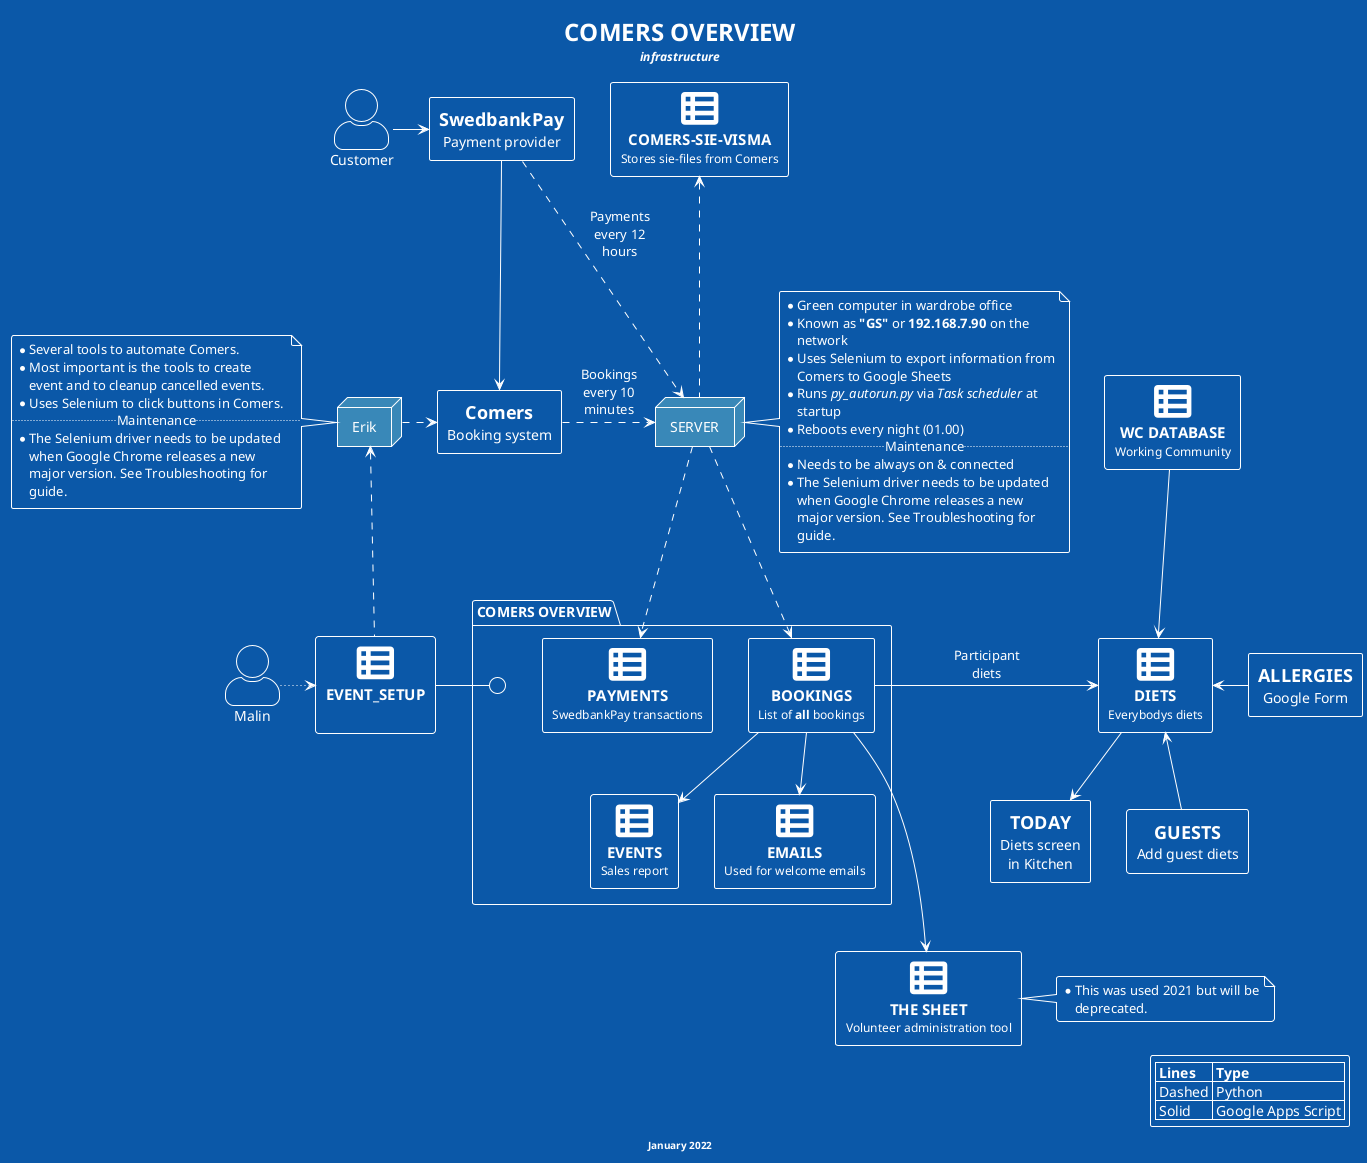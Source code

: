 @startuml

!theme amiga
skinparam handWritten false
skinparam actorStyle awesome
skinparam roundCorner 5
skinparam maxMessageSize 100
skinparam wrapWidth 270
' skinparam defaultTextAlignment center

<style>
  rectangle { 
    HorizontalAlignment center 
  }
  node { 
    backgroundColor #3988B8
  }
</style>

title ==COMERS OVERVIEW\n<size:12>//infrastructure//</size>
footer **January 2022**
legend right
|= Lines|= Type |
| Dashed | Python |
| Solid | Google Apps Script |
endlegend

' Functions
!unquoted procedure $Sheet($alias, $title, $description="")
  rectangle $alias [
  <&spreadsheet{scale=4}>
  ===$title
  <size:12>$description</size>
]
!endprocedure

' Objects
package "COMERS OVERVIEW" {
  $Sheet(BOOKINGS, BOOKINGS,List of **all** bookings)
  $Sheet(EVENTS, EVENTS,Sales report)
  $Sheet(EMAILS, EMAILS,"Used for welcome emails")
  $Sheet(PAYMENTS, PAYMENTS,SwedbankPay transactions)
  interface " " as LINK
}
$Sheet(SETUP,EVENT_SETUP,"")
rectangle "=Comers\nBooking system" as COMERS
rectangle "=SwedbankPay\nPayment provider" as SWEDBANKPAY
rectangle "=ALLERGIES\nGoogle Form" as ALLERGIES
rectangle "=TODAY\nDiets screen\nin Kitchen" as TODAY
rectangle "=GUESTS\nAdd guest diets" as GUESTS
node SERVER
$Sheet(DIETS,DIETS,Everybodys diets)
$Sheet(SIE,COMERS-SIE-VISMA,"Stores sie-files from Comers")
$Sheet(WCD,WC DATABASE,Working Community)
$Sheet(THESHEET,THE SHEET,Volunteer administration tool)
note right
  * This was used 2021 but will be deprecated.
end note
actor "Customer" as CUSTOMER
actor "Malin" as MALIN
node "Erik" as ERIK

' Links
CUSTOMER -right-> SWEDBANKPAY
SWEDBANKPAY -down-> COMERS
COMERS -.right.> SERVER: Bookings\nevery 10\nminutes
SWEDBANKPAY -.right.> SERVER: Payments\nevery 12\nhours
SERVER .down.> BOOKINGS
SERVER .> PAYMENTS
SERVER .up.> SIE
BOOKINGS -down-> EVENTS
BOOKINGS -down-> EMAILS
BOOKINGS -right-> DIETS: Participant\ndiets
WCD -down-> DIETS
ALLERGIES -left-> DIETS
TODAY <-up- DIETS
GUESTS -up-> DIETS
LINK -left- SETUP
MALIN -[dotted]> SETUP
SETUP .up.> ERIK
ERIK .> COMERS
BOOKINGS -down--> THESHEET

note left of ERIK
*Several tools to automate Comers.
*Most important is the tools to create event and to cleanup cancelled events. 
*Uses Selenium to click buttons in Comers.
..Maintenance..
*The Selenium driver needs to be updated when Google Chrome releases a new major version. See Troubleshooting for guide.
end note
note right of SERVER
*Green computer in wardrobe office
*Known as **"GS"** or **192.168.7.90** on the network
*Uses Selenium to export information from Comers to Google Sheets
*Runs //py_autorun.py// via //Task scheduler// at startup
*Reboots every night (01.00)
..Maintenance..
*Needs to be always on & connected
*The Selenium driver needs to be updated when Google Chrome releases a new major version. See Troubleshooting for guide.
end note
@enduml
